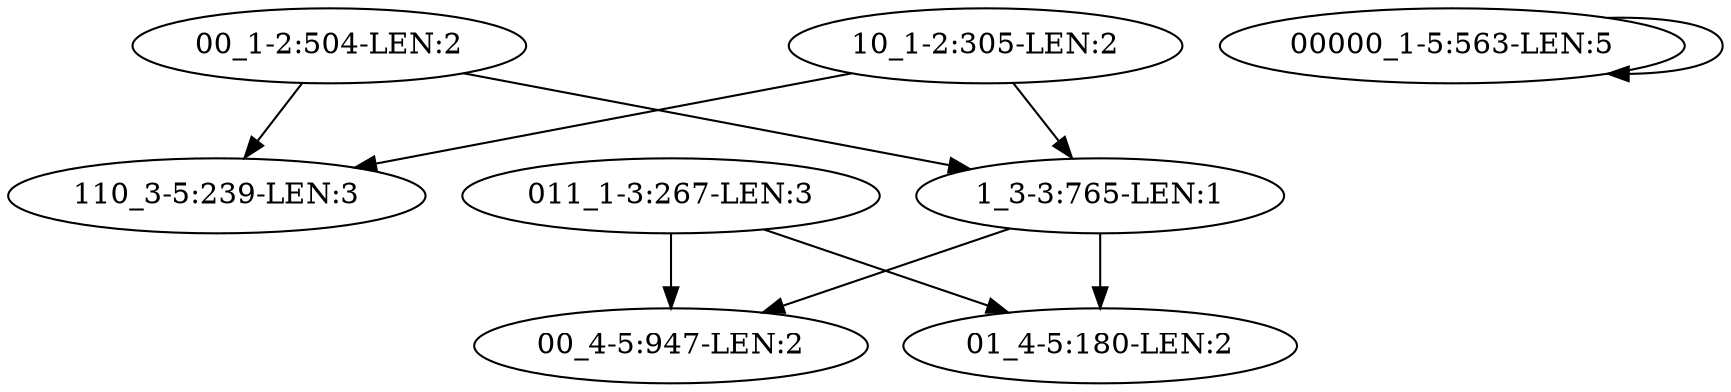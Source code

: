 digraph G {
    "011_1-3:267-LEN:3" -> "00_4-5:947-LEN:2";
    "011_1-3:267-LEN:3" -> "01_4-5:180-LEN:2";
    "00_1-2:504-LEN:2" -> "110_3-5:239-LEN:3";
    "00_1-2:504-LEN:2" -> "1_3-3:765-LEN:1";
    "00000_1-5:563-LEN:5" -> "00000_1-5:563-LEN:5";
    "1_3-3:765-LEN:1" -> "00_4-5:947-LEN:2";
    "1_3-3:765-LEN:1" -> "01_4-5:180-LEN:2";
    "10_1-2:305-LEN:2" -> "110_3-5:239-LEN:3";
    "10_1-2:305-LEN:2" -> "1_3-3:765-LEN:1";
}
